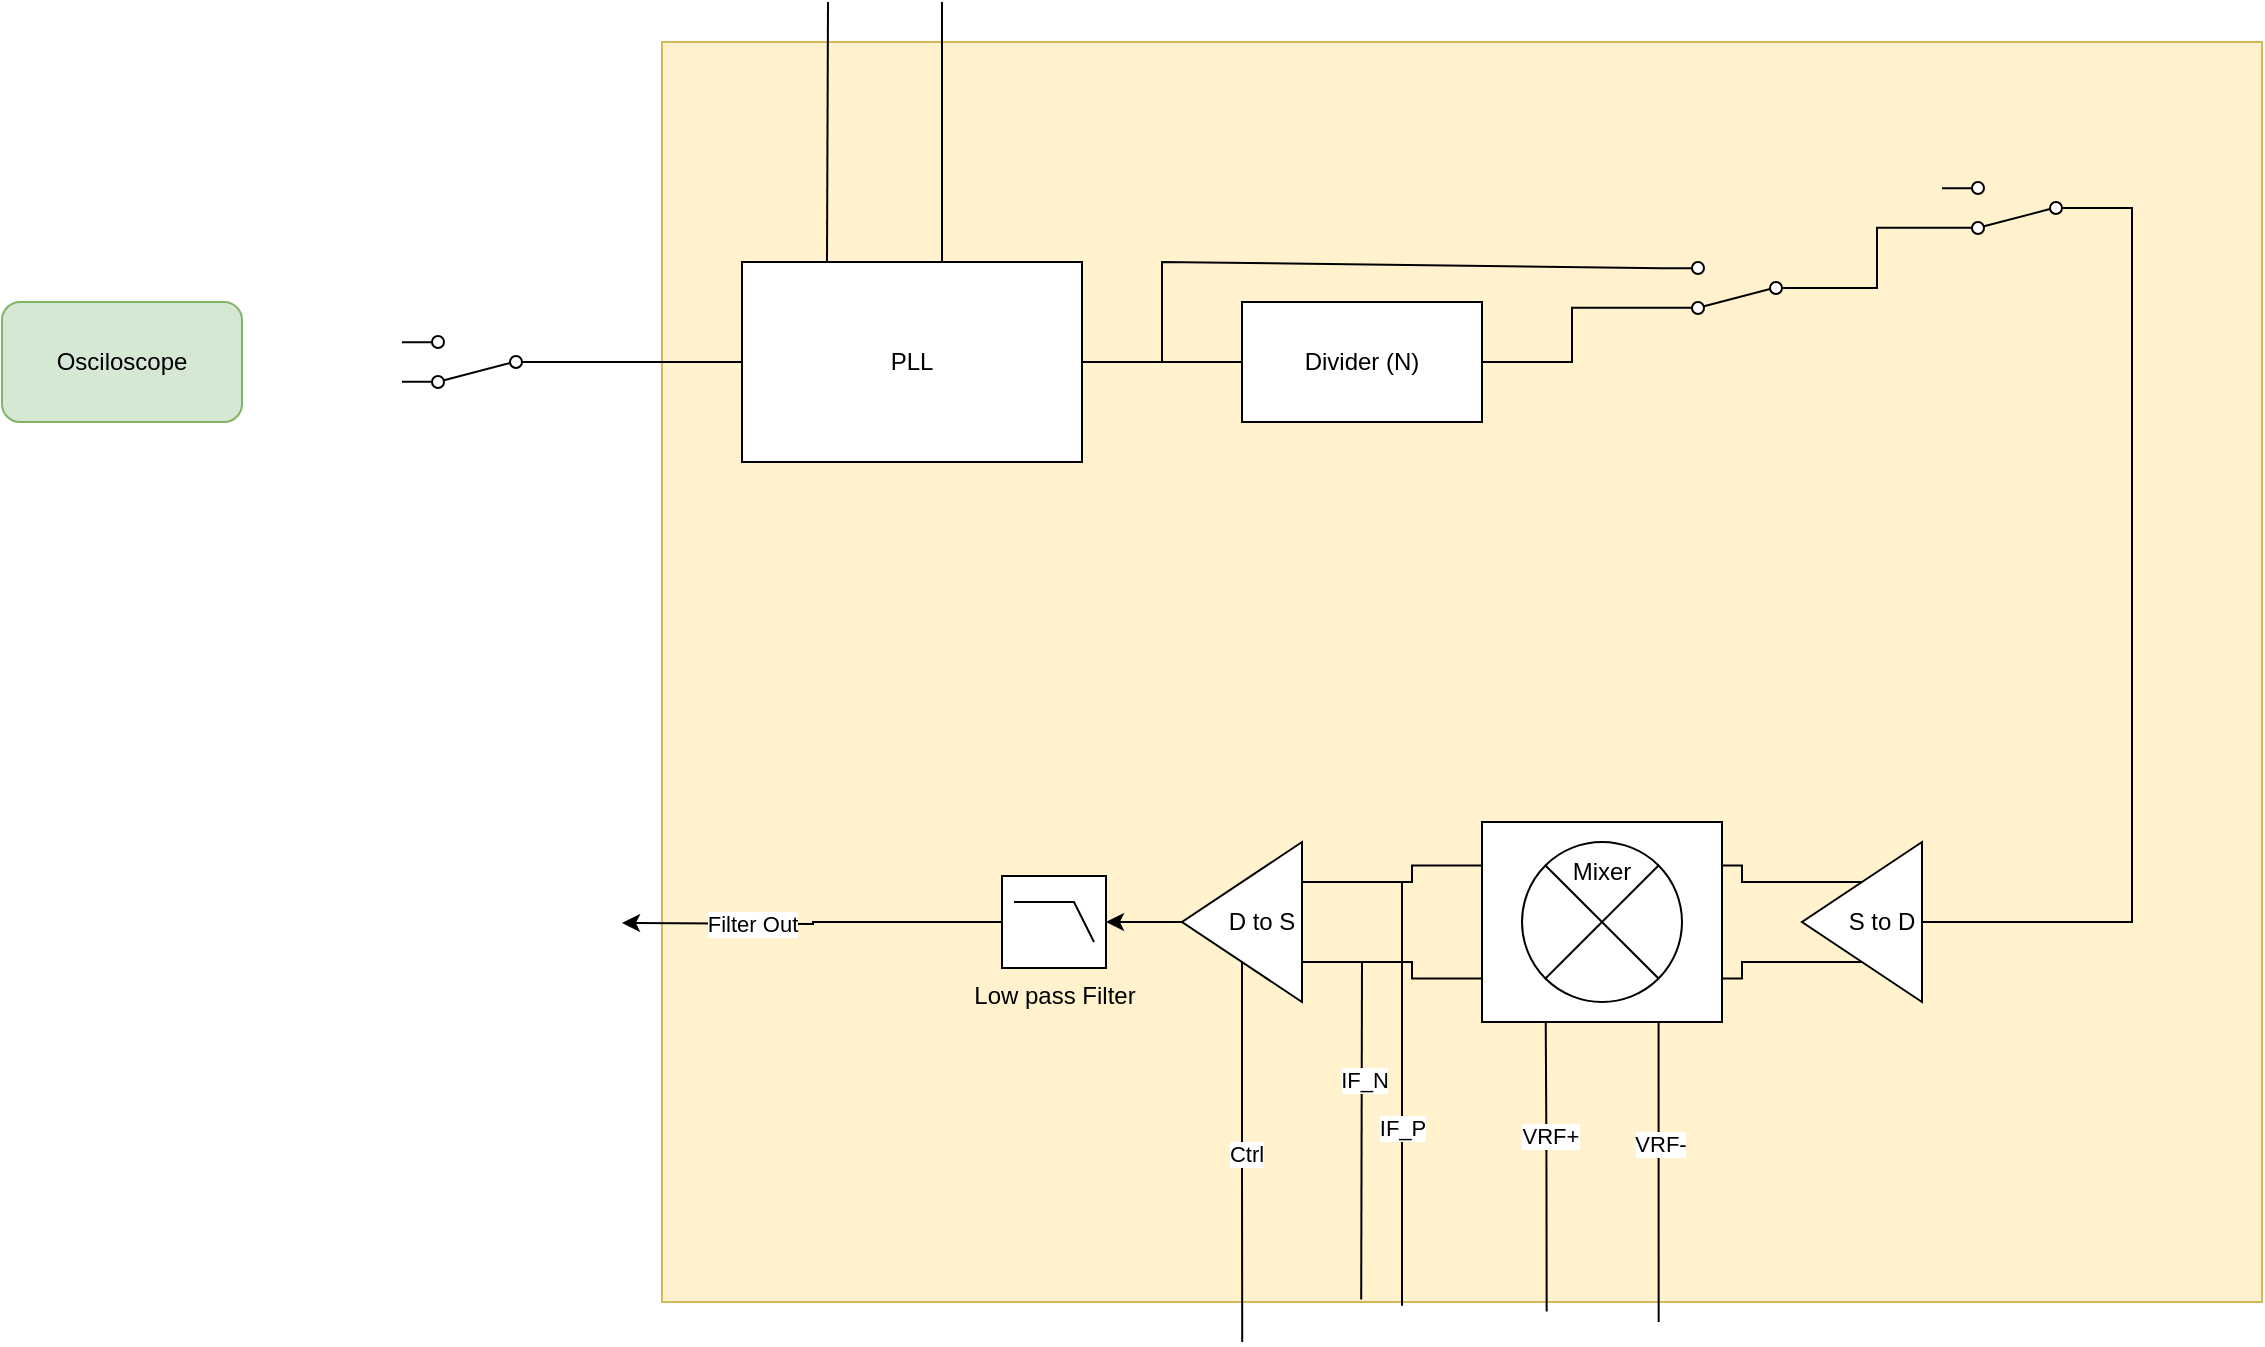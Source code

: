 <mxfile version="28.1.1">
  <diagram name="Page-1" id="43qb7UIYlPUiWnFx1HtN">
    <mxGraphModel dx="1851" dy="1191" grid="1" gridSize="10" guides="1" tooltips="1" connect="1" arrows="1" fold="1" page="1" pageScale="1" pageWidth="2336" pageHeight="1654" math="0" shadow="0">
      <root>
        <mxCell id="0" />
        <mxCell id="1" parent="0" />
        <mxCell id="Mhr8w1VEc4WrI8iiFpK5-10" value="" style="rounded=0;whiteSpace=wrap;html=1;fillColor=#fff2cc;strokeColor=#d6b656;" vertex="1" parent="1">
          <mxGeometry x="470" y="220" width="800" height="630" as="geometry" />
        </mxCell>
        <mxCell id="Mhr8w1VEc4WrI8iiFpK5-5" style="edgeStyle=orthogonalEdgeStyle;rounded=0;orthogonalLoop=1;jettySize=auto;html=1;exitX=1;exitY=0.5;exitDx=0;exitDy=0;entryX=0;entryY=0.5;entryDx=0;entryDy=0;endArrow=none;endFill=0;" edge="1" parent="1" source="Mhr8w1VEc4WrI8iiFpK5-1" target="Mhr8w1VEc4WrI8iiFpK5-2">
          <mxGeometry relative="1" as="geometry" />
        </mxCell>
        <mxCell id="Mhr8w1VEc4WrI8iiFpK5-32" style="edgeStyle=orthogonalEdgeStyle;rounded=0;orthogonalLoop=1;jettySize=auto;html=1;exitX=0;exitY=0.5;exitDx=0;exitDy=0;endArrow=none;endFill=0;entryX=0;entryY=0.5;entryDx=0;entryDy=0;" edge="1" parent="1" source="Mhr8w1VEc4WrI8iiFpK5-1" target="Mhr8w1VEc4WrI8iiFpK5-33">
          <mxGeometry relative="1" as="geometry">
            <mxPoint x="420" y="379.714" as="targetPoint" />
          </mxGeometry>
        </mxCell>
        <mxCell id="Mhr8w1VEc4WrI8iiFpK5-1" value="PLL" style="rounded=0;whiteSpace=wrap;html=1;" vertex="1" parent="1">
          <mxGeometry x="510" y="330" width="170" height="100" as="geometry" />
        </mxCell>
        <mxCell id="Mhr8w1VEc4WrI8iiFpK5-4" style="edgeStyle=orthogonalEdgeStyle;rounded=0;orthogonalLoop=1;jettySize=auto;html=1;exitX=1;exitY=0.5;exitDx=0;exitDy=0;entryX=1;entryY=0.12;entryDx=0;entryDy=0;endArrow=none;endFill=0;" edge="1" parent="1" source="Mhr8w1VEc4WrI8iiFpK5-2" target="Mhr8w1VEc4WrI8iiFpK5-3">
          <mxGeometry relative="1" as="geometry" />
        </mxCell>
        <mxCell id="Mhr8w1VEc4WrI8iiFpK5-2" value="Divider (N)" style="rounded=0;whiteSpace=wrap;html=1;" vertex="1" parent="1">
          <mxGeometry x="760" y="350" width="120" height="60" as="geometry" />
        </mxCell>
        <mxCell id="Mhr8w1VEc4WrI8iiFpK5-9" style="edgeStyle=orthogonalEdgeStyle;rounded=0;orthogonalLoop=1;jettySize=auto;html=1;exitX=0;exitY=0.5;exitDx=0;exitDy=0;entryX=1;entryY=0.12;entryDx=0;entryDy=0;endArrow=none;endFill=0;" edge="1" parent="1" source="Mhr8w1VEc4WrI8iiFpK5-3" target="Mhr8w1VEc4WrI8iiFpK5-8">
          <mxGeometry relative="1" as="geometry" />
        </mxCell>
        <mxCell id="Mhr8w1VEc4WrI8iiFpK5-3" value="" style="html=1;shape=mxgraph.electrical.electro-mechanical.twoWaySwitch;aspect=fixed;elSwitchState=2;rotation=-180;" vertex="1" parent="1">
          <mxGeometry x="970" y="330" width="75" height="26" as="geometry" />
        </mxCell>
        <mxCell id="Mhr8w1VEc4WrI8iiFpK5-23" style="edgeStyle=orthogonalEdgeStyle;rounded=0;orthogonalLoop=1;jettySize=auto;html=1;exitX=0;exitY=0.5;exitDx=0;exitDy=0;entryX=0;entryY=0.5;entryDx=0;entryDy=0;endArrow=none;endFill=0;" edge="1" parent="1" source="Mhr8w1VEc4WrI8iiFpK5-8" target="Mhr8w1VEc4WrI8iiFpK5-13">
          <mxGeometry relative="1" as="geometry" />
        </mxCell>
        <mxCell id="Mhr8w1VEc4WrI8iiFpK5-8" value="" style="html=1;shape=mxgraph.electrical.electro-mechanical.twoWaySwitch;aspect=fixed;elSwitchState=2;rotation=-180;" vertex="1" parent="1">
          <mxGeometry x="1110" y="290" width="75" height="26" as="geometry" />
        </mxCell>
        <mxCell id="Mhr8w1VEc4WrI8iiFpK5-16" style="edgeStyle=orthogonalEdgeStyle;rounded=0;orthogonalLoop=1;jettySize=auto;html=1;exitX=0;exitY=0;exitDx=0;exitDy=0;entryX=0;entryY=0.75;entryDx=0;entryDy=0;endArrow=none;endFill=0;" edge="1" parent="1" source="Mhr8w1VEc4WrI8iiFpK5-11" target="Mhr8w1VEc4WrI8iiFpK5-12">
          <mxGeometry relative="1" as="geometry" />
        </mxCell>
        <mxCell id="Mhr8w1VEc4WrI8iiFpK5-17" style="edgeStyle=orthogonalEdgeStyle;rounded=0;orthogonalLoop=1;jettySize=auto;html=1;exitX=0;exitY=1;exitDx=0;exitDy=0;entryX=0;entryY=0.25;entryDx=0;entryDy=0;endArrow=none;endFill=0;" edge="1" parent="1" source="Mhr8w1VEc4WrI8iiFpK5-11" target="Mhr8w1VEc4WrI8iiFpK5-12">
          <mxGeometry relative="1" as="geometry" />
        </mxCell>
        <mxCell id="Mhr8w1VEc4WrI8iiFpK5-19" style="edgeStyle=orthogonalEdgeStyle;rounded=0;orthogonalLoop=1;jettySize=auto;html=1;exitX=0;exitY=1;exitDx=0;exitDy=0;endArrow=none;endFill=0;" edge="1" parent="1">
          <mxGeometry relative="1" as="geometry">
            <mxPoint x="912.333" y="854.72" as="targetPoint" />
            <mxPoint x="911.716" y="683.004" as="sourcePoint" />
          </mxGeometry>
        </mxCell>
        <mxCell id="Mhr8w1VEc4WrI8iiFpK5-30" value="VRF+" style="edgeLabel;html=1;align=center;verticalAlign=middle;resizable=0;points=[];" vertex="1" connectable="0" parent="Mhr8w1VEc4WrI8iiFpK5-19">
          <mxGeometry x="-0.044" y="2" relative="1" as="geometry">
            <mxPoint y="1" as="offset" />
          </mxGeometry>
        </mxCell>
        <mxCell id="Mhr8w1VEc4WrI8iiFpK5-20" style="edgeStyle=orthogonalEdgeStyle;rounded=0;orthogonalLoop=1;jettySize=auto;html=1;exitX=1;exitY=1;exitDx=0;exitDy=0;endArrow=none;endFill=0;" edge="1" parent="1" source="Mhr8w1VEc4WrI8iiFpK5-11">
          <mxGeometry relative="1" as="geometry">
            <mxPoint x="968.333" y="860" as="targetPoint" />
          </mxGeometry>
        </mxCell>
        <mxCell id="Mhr8w1VEc4WrI8iiFpK5-31" value="VRF-" style="edgeLabel;html=1;align=center;verticalAlign=middle;resizable=0;points=[];" vertex="1" connectable="0" parent="Mhr8w1VEc4WrI8iiFpK5-20">
          <mxGeometry x="-0.105" relative="1" as="geometry">
            <mxPoint y="5" as="offset" />
          </mxGeometry>
        </mxCell>
        <mxCell id="Mhr8w1VEc4WrI8iiFpK5-28" style="edgeStyle=orthogonalEdgeStyle;rounded=0;orthogonalLoop=1;jettySize=auto;html=1;exitX=0.5;exitY=0;exitDx=0;exitDy=0;endArrow=none;endFill=0;" edge="1" parent="1" source="Mhr8w1VEc4WrI8iiFpK5-12">
          <mxGeometry relative="1" as="geometry">
            <mxPoint x="760.111" y="870" as="targetPoint" />
          </mxGeometry>
        </mxCell>
        <mxCell id="Mhr8w1VEc4WrI8iiFpK5-29" value="Ctrl" style="edgeLabel;html=1;align=center;verticalAlign=middle;resizable=0;points=[];" vertex="1" connectable="0" parent="Mhr8w1VEc4WrI8iiFpK5-28">
          <mxGeometry x="-0.081" y="2" relative="1" as="geometry">
            <mxPoint y="8" as="offset" />
          </mxGeometry>
        </mxCell>
        <mxCell id="Mhr8w1VEc4WrI8iiFpK5-12" value="" style="triangle;whiteSpace=wrap;html=1;rotation=-180;" vertex="1" parent="1">
          <mxGeometry x="730" y="620" width="60" height="80" as="geometry" />
        </mxCell>
        <mxCell id="Mhr8w1VEc4WrI8iiFpK5-14" style="edgeStyle=orthogonalEdgeStyle;rounded=0;orthogonalLoop=1;jettySize=auto;html=1;exitX=0.5;exitY=1;exitDx=0;exitDy=0;entryX=1;entryY=0;entryDx=0;entryDy=0;endArrow=none;endFill=0;" edge="1" parent="1" source="Mhr8w1VEc4WrI8iiFpK5-13" target="Mhr8w1VEc4WrI8iiFpK5-11">
          <mxGeometry relative="1" as="geometry" />
        </mxCell>
        <mxCell id="Mhr8w1VEc4WrI8iiFpK5-15" style="edgeStyle=orthogonalEdgeStyle;rounded=0;orthogonalLoop=1;jettySize=auto;html=1;exitX=0.5;exitY=0;exitDx=0;exitDy=0;entryX=1;entryY=1;entryDx=0;entryDy=0;endArrow=none;endFill=0;" edge="1" parent="1" source="Mhr8w1VEc4WrI8iiFpK5-13" target="Mhr8w1VEc4WrI8iiFpK5-11">
          <mxGeometry relative="1" as="geometry" />
        </mxCell>
        <mxCell id="Mhr8w1VEc4WrI8iiFpK5-13" value="" style="triangle;whiteSpace=wrap;html=1;rotation=-180;" vertex="1" parent="1">
          <mxGeometry x="1040" y="620" width="60" height="80" as="geometry" />
        </mxCell>
        <mxCell id="Mhr8w1VEc4WrI8iiFpK5-34" style="edgeStyle=orthogonalEdgeStyle;rounded=0;orthogonalLoop=1;jettySize=auto;html=1;exitX=0;exitY=0.5;exitDx=0;exitDy=0;exitPerimeter=0;" edge="1" parent="1" source="Mhr8w1VEc4WrI8iiFpK5-21">
          <mxGeometry relative="1" as="geometry">
            <mxPoint x="450" y="660.455" as="targetPoint" />
          </mxGeometry>
        </mxCell>
        <mxCell id="Mhr8w1VEc4WrI8iiFpK5-35" value="Filter Out" style="edgeLabel;html=1;align=center;verticalAlign=middle;resizable=0;points=[];" vertex="1" connectable="0" parent="Mhr8w1VEc4WrI8iiFpK5-34">
          <mxGeometry x="0.319" relative="1" as="geometry">
            <mxPoint as="offset" />
          </mxGeometry>
        </mxCell>
        <mxCell id="Mhr8w1VEc4WrI8iiFpK5-21" value="Low pass Filter" style="verticalLabelPosition=bottom;shadow=0;dashed=0;align=center;html=1;verticalAlign=top;shape=mxgraph.electrical.logic_gates.lowpass_filter;" vertex="1" parent="1">
          <mxGeometry x="640" y="637" width="52" height="46" as="geometry" />
        </mxCell>
        <mxCell id="Mhr8w1VEc4WrI8iiFpK5-22" value="" style="rounded=0;whiteSpace=wrap;html=1;" vertex="1" parent="1">
          <mxGeometry x="880" y="610" width="120" height="100" as="geometry" />
        </mxCell>
        <mxCell id="Mhr8w1VEc4WrI8iiFpK5-11" value="" style="shape=sumEllipse;perimeter=ellipsePerimeter;whiteSpace=wrap;html=1;backgroundOutline=1;" vertex="1" parent="1">
          <mxGeometry x="900" y="620" width="80" height="80" as="geometry" />
        </mxCell>
        <mxCell id="Mhr8w1VEc4WrI8iiFpK5-24" style="edgeStyle=orthogonalEdgeStyle;rounded=0;orthogonalLoop=1;jettySize=auto;html=1;exitX=1;exitY=0.5;exitDx=0;exitDy=0;entryX=1;entryY=0.5;entryDx=0;entryDy=0;entryPerimeter=0;" edge="1" parent="1" source="Mhr8w1VEc4WrI8iiFpK5-12" target="Mhr8w1VEc4WrI8iiFpK5-21">
          <mxGeometry relative="1" as="geometry" />
        </mxCell>
        <mxCell id="Mhr8w1VEc4WrI8iiFpK5-26" value="" style="endArrow=none;html=1;rounded=0;exitX=0.437;exitY=0.998;exitDx=0;exitDy=0;exitPerimeter=0;" edge="1" parent="1" source="Mhr8w1VEc4WrI8iiFpK5-10">
          <mxGeometry width="50" height="50" relative="1" as="geometry">
            <mxPoint x="910" y="630" as="sourcePoint" />
            <mxPoint x="820" y="680" as="targetPoint" />
          </mxGeometry>
        </mxCell>
        <mxCell id="Mhr8w1VEc4WrI8iiFpK5-37" value="IF_N" style="edgeLabel;html=1;align=center;verticalAlign=middle;resizable=0;points=[];" vertex="1" connectable="0" parent="Mhr8w1VEc4WrI8iiFpK5-26">
          <mxGeometry x="0.302" y="-1" relative="1" as="geometry">
            <mxPoint as="offset" />
          </mxGeometry>
        </mxCell>
        <mxCell id="Mhr8w1VEc4WrI8iiFpK5-27" value="" style="endArrow=none;html=1;rounded=0;exitX=0.45;exitY=1.003;exitDx=0;exitDy=0;exitPerimeter=0;" edge="1" parent="1">
          <mxGeometry width="50" height="50" relative="1" as="geometry">
            <mxPoint x="840" y="851.89" as="sourcePoint" />
            <mxPoint x="840" y="640" as="targetPoint" />
          </mxGeometry>
        </mxCell>
        <mxCell id="Mhr8w1VEc4WrI8iiFpK5-36" value="IF_P" style="edgeLabel;html=1;align=center;verticalAlign=middle;resizable=0;points=[];" vertex="1" connectable="0" parent="Mhr8w1VEc4WrI8iiFpK5-27">
          <mxGeometry x="-0.153" relative="1" as="geometry">
            <mxPoint as="offset" />
          </mxGeometry>
        </mxCell>
        <mxCell id="Mhr8w1VEc4WrI8iiFpK5-33" value="" style="html=1;shape=mxgraph.electrical.electro-mechanical.twoWaySwitch;aspect=fixed;elSwitchState=2;rotation=-180;" vertex="1" parent="1">
          <mxGeometry x="340" y="367" width="75" height="26" as="geometry" />
        </mxCell>
        <mxCell id="Mhr8w1VEc4WrI8iiFpK5-38" value="" style="endArrow=none;html=1;rounded=0;entryX=1;entryY=0.88;entryDx=0;entryDy=0;" edge="1" parent="1" target="Mhr8w1VEc4WrI8iiFpK5-3">
          <mxGeometry width="50" height="50" relative="1" as="geometry">
            <mxPoint x="720" y="380" as="sourcePoint" />
            <mxPoint x="780" y="470" as="targetPoint" />
            <Array as="points">
              <mxPoint x="720" y="330" />
            </Array>
          </mxGeometry>
        </mxCell>
        <mxCell id="Mhr8w1VEc4WrI8iiFpK5-39" value="" style="endArrow=none;html=1;rounded=0;exitX=0.25;exitY=0;exitDx=0;exitDy=0;" edge="1" parent="1" source="Mhr8w1VEc4WrI8iiFpK5-1">
          <mxGeometry width="50" height="50" relative="1" as="geometry">
            <mxPoint x="610" y="370" as="sourcePoint" />
            <mxPoint x="553" y="200" as="targetPoint" />
          </mxGeometry>
        </mxCell>
        <mxCell id="Mhr8w1VEc4WrI8iiFpK5-41" value="" style="endArrow=none;html=1;rounded=0;exitX=0.25;exitY=0;exitDx=0;exitDy=0;" edge="1" parent="1">
          <mxGeometry width="50" height="50" relative="1" as="geometry">
            <mxPoint x="610" y="330" as="sourcePoint" />
            <mxPoint x="610" y="200" as="targetPoint" />
          </mxGeometry>
        </mxCell>
        <mxCell id="Mhr8w1VEc4WrI8iiFpK5-42" value="Osciloscope" style="rounded=1;whiteSpace=wrap;html=1;fillColor=#d5e8d4;strokeColor=#82b366;" vertex="1" parent="1">
          <mxGeometry x="140" y="350" width="120" height="60" as="geometry" />
        </mxCell>
        <mxCell id="Mhr8w1VEc4WrI8iiFpK5-43" value="S to D" style="text;html=1;align=center;verticalAlign=middle;whiteSpace=wrap;rounded=0;" vertex="1" parent="1">
          <mxGeometry x="1050" y="645" width="60" height="30" as="geometry" />
        </mxCell>
        <mxCell id="Mhr8w1VEc4WrI8iiFpK5-44" value="D to S" style="text;html=1;align=center;verticalAlign=middle;whiteSpace=wrap;rounded=0;" vertex="1" parent="1">
          <mxGeometry x="740" y="645" width="60" height="30" as="geometry" />
        </mxCell>
        <mxCell id="Mhr8w1VEc4WrI8iiFpK5-45" value="Mixer" style="text;html=1;align=center;verticalAlign=middle;whiteSpace=wrap;rounded=0;" vertex="1" parent="1">
          <mxGeometry x="910" y="620" width="60" height="30" as="geometry" />
        </mxCell>
      </root>
    </mxGraphModel>
  </diagram>
</mxfile>
